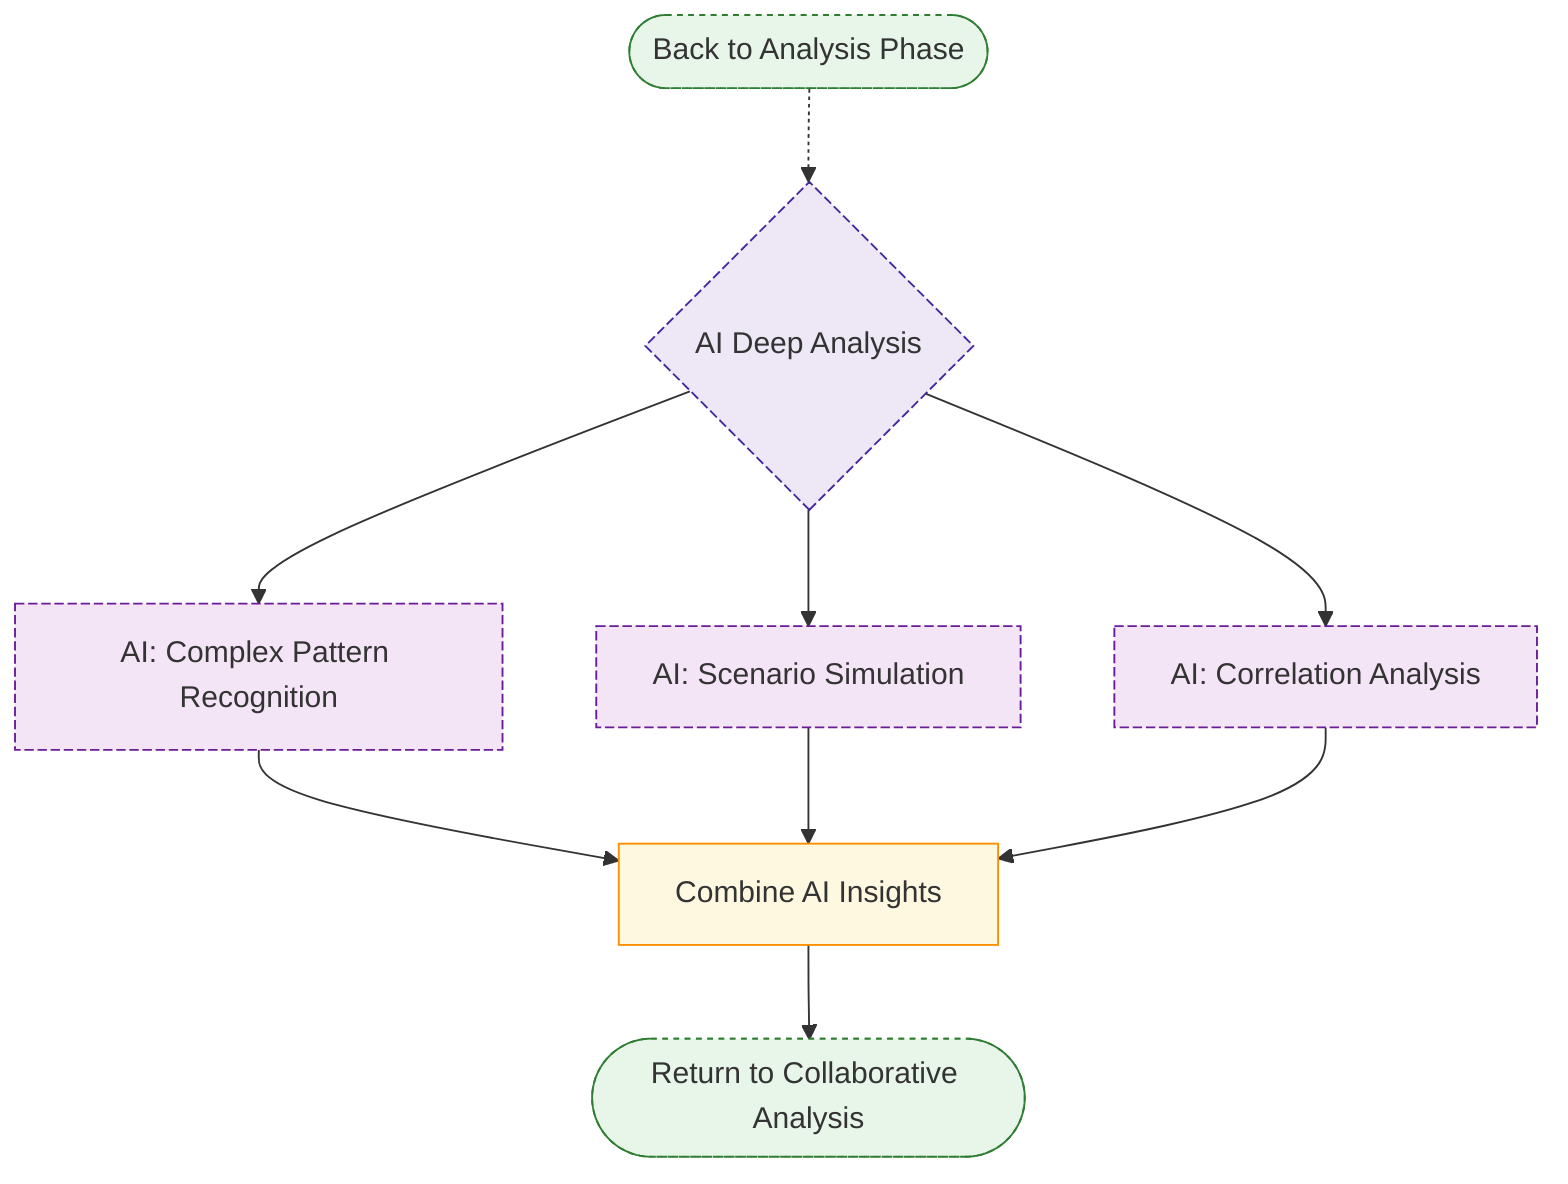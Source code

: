 flowchart TD
    %% AI Analysis Details - A deeper subtree
    
    %% Main node connecting back to parent diagram
    parentFlow(["Back to Analysis Phase"]) -.-> aiDeepAnalysis{AI Deep Analysis}
    
    %% Three parallel AI insight processes
    aiDeepAnalysis --> patternRecognition[AI: Complex Pattern Recognition]
    aiDeepAnalysis --> scenarioSimulation[AI: Scenario Simulation]
    aiDeepAnalysis --> correlationAnalysis[AI: Correlation Analysis]
    
    %% Details for each AI process
    patternRecognition --> combineInsights[Combine AI Insights]
    scenarioSimulation --> combineInsights
    correlationAnalysis --> combineInsights
    
    %% Return to parent flow
    combineInsights --> returnToAnalysis(["Return to Collaborative Analysis"])
    
    %% Click interactions with tooltips for AI prompts
    click parentFlow "analysis_subtree.html" "Return to Analysis & Synthesis subtree"
    click returnToAnalysis "analysis_subtree.html" "Continue with collaborative analysis"
    click patternRecognition "#" "AI: Complex Pattern Recognition\n\nPurpose: Identify hidden patterns in complex datasets\n\nPrompt example: 'Using the customer engagement data from the last 18 months, identify recurring patterns in service usage that might not be immediately obvious. Group these patterns by customer segment and prioritize those with the strongest correlation to renewal rates.'"
    click scenarioSimulation "#" "AI: Scenario Simulation\n\nPurpose: Test hypotheses under different conditions\n\nPrompt example: 'Based on our hypothesis that pricing is the primary factor in customer churn, simulate three scenarios: 1) A 10% price reduction, 2) Maintaining current prices with enhanced features, and 3) Tiered pricing with more flexibility. For each scenario, project likely impact on retention, revenue, and market share over 12 months.'"
    click correlationAnalysis "#" "AI: Correlation Analysis\n\nPurpose: Discover relationships between variables\n\nPrompt example: 'Analyze the stakeholder interview data to identify correlations between reported problems and organizational factors such as department, seniority level, and geographic location. Highlight any unexpected correlations that might provide new insights into the root causes of the reported issues.'"
    
    %% Detailed Styling
    classDef aiDecision fill:#ede7f6,stroke:#4527a0,stroke-width:1px,stroke-dasharray: 5 2;
    classDef aiInsight fill:#f3e5f5,stroke:#6a1b9a,stroke-width:1px,stroke-dasharray: 5 2;
    classDef subProcess fill:#fff8e1,stroke:#ff8f00,stroke-width:1px;
    classDef navigation fill:#e8f5e9,stroke:#2e7d32,stroke-width:1px,stroke-dasharray: 3 3;
    
    %% Apply styles to nodes
    class aiDeepAnalysis aiDecision;
    class patternRecognition,scenarioSimulation,correlationAnalysis aiInsight;
    class combineInsights subProcess;
    class parentFlow,returnToAnalysis navigation;